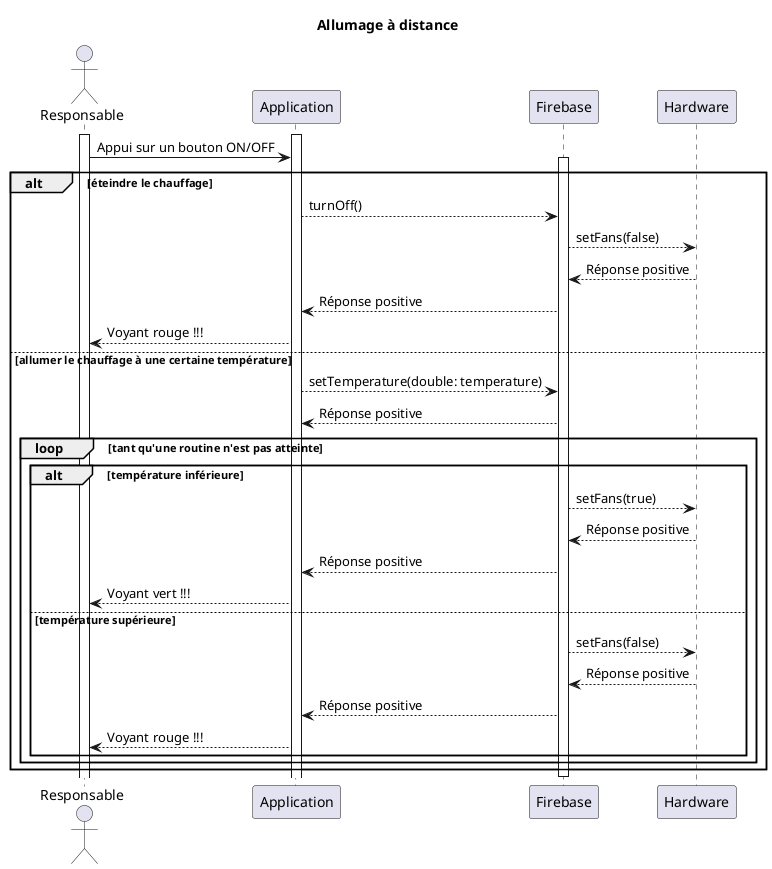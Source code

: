 @startuml

title Allumage à distance

actor Responsable

activate Responsable
activate Application
participant Firebase
participant Hardware

Responsable -> Application: Appui sur un bouton ON/OFF


activate Firebase
alt éteindre le chauffage
    Application --> Firebase: turnOff()
    Firebase --> Hardware: setFans(false)
    Hardware --> Firebase: Réponse positive
    Firebase --> Application: Réponse positive
    Application --> Responsable: Voyant rouge !!!

else allumer le chauffage à une certaine température
    Application --> Firebase: setTemperature(double: temperature)
    Firebase --> Application: Réponse positive

    loop tant qu'une routine n'est pas atteinte
        alt température inférieure
            Firebase --> Hardware: setFans(true)
            Hardware --> Firebase: Réponse positive
            Firebase --> Application: Réponse positive
            Application --> Responsable: Voyant vert !!!
        else température supérieure
            Firebase --> Hardware: setFans(false)
            Hardware --> Firebase: Réponse positive
            Firebase --> Application: Réponse positive
            Application --> Responsable: Voyant rouge !!!
        end
    end
end

deactivate Firebase

@enduml

